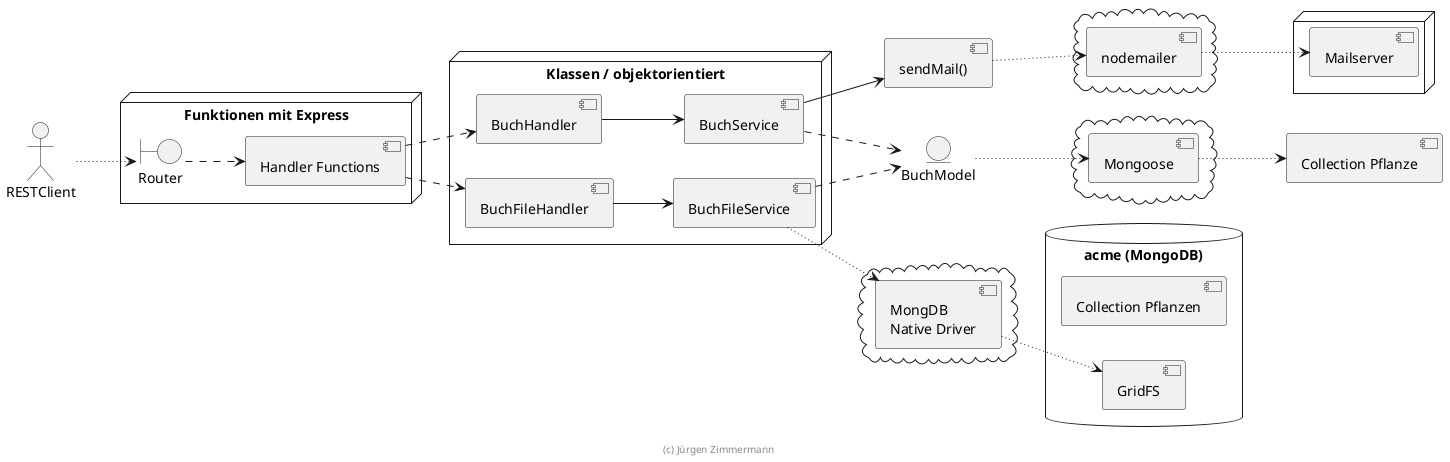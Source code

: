 ' Copyright (C) 2019 - present Juergen Zimmermann, Hochschule Karlsruhe
'
' This program is free software: you can redistribute it and/or modify
' it under the terms of the GNU General Public License as published by
' the Free Software Foundation, either version 3 of the License, or
' (at your option) any later version.
'
' This program is distributed in the hope that it will be useful,
' but WITHOUT ANY WARRANTY; without even the implied warranty of
' MERCHANTABILITY or FITNESS FOR A PARTICULAR PURPOSE.  See the
' GNU General Public License for more details.
'
' You should have received a copy of the GNU General Public License
' along with this program.  If not, see <http://www.gnu.org/licenses/>.
@startuml Komponenten

skinparam componentStyle uml2

left to right direction

actor RESTClient

node "Funktionen mit Express" {
  boundary Router
  [Handler Functions]
}

node "Klassen / objektorientiert" {
  [BuchHandler]
  [BuchFileHandler]

  [BuchService]
  [BuchFileService]
}

[sendMail()] as sendMail

entity BuchModel

cloud {
    [Mongoose]
}

cloud {
    [MongDB\nNative Driver]
}

cloud {
    [nodemailer]
}

database "acme (MongoDB)" {
    [Collection Pflanzen]
    [GridFS]
}

node {
    [Mailserver]
}


RESTClient ~~> [Router]
[Router] ..> [Handler Functions]
[Handler Functions] ..> [BuchHandler]
[Handler Functions] ..> [BuchFileHandler]

[BuchHandler] --> [BuchService]
[BuchFileHandler] --> [BuchFileService]
[BuchService] ..> [BuchModel]
[BuchFileService] ..> [BuchModel]

[BuchModel] ~~> [Mongoose]
[BuchFileService] ~~> [MongDB\nNative Driver]
[sendMail] ~~> [nodemailer]
[Mongoose] ~~> [Collection Pflanze]
[MongDB\nNative Driver] ~~> [GridFS]

[BuchService] --> [sendMail]
[nodemailer] ~~> [Mailserver]

footer (c) Jürgen Zimmermann

@enduml

